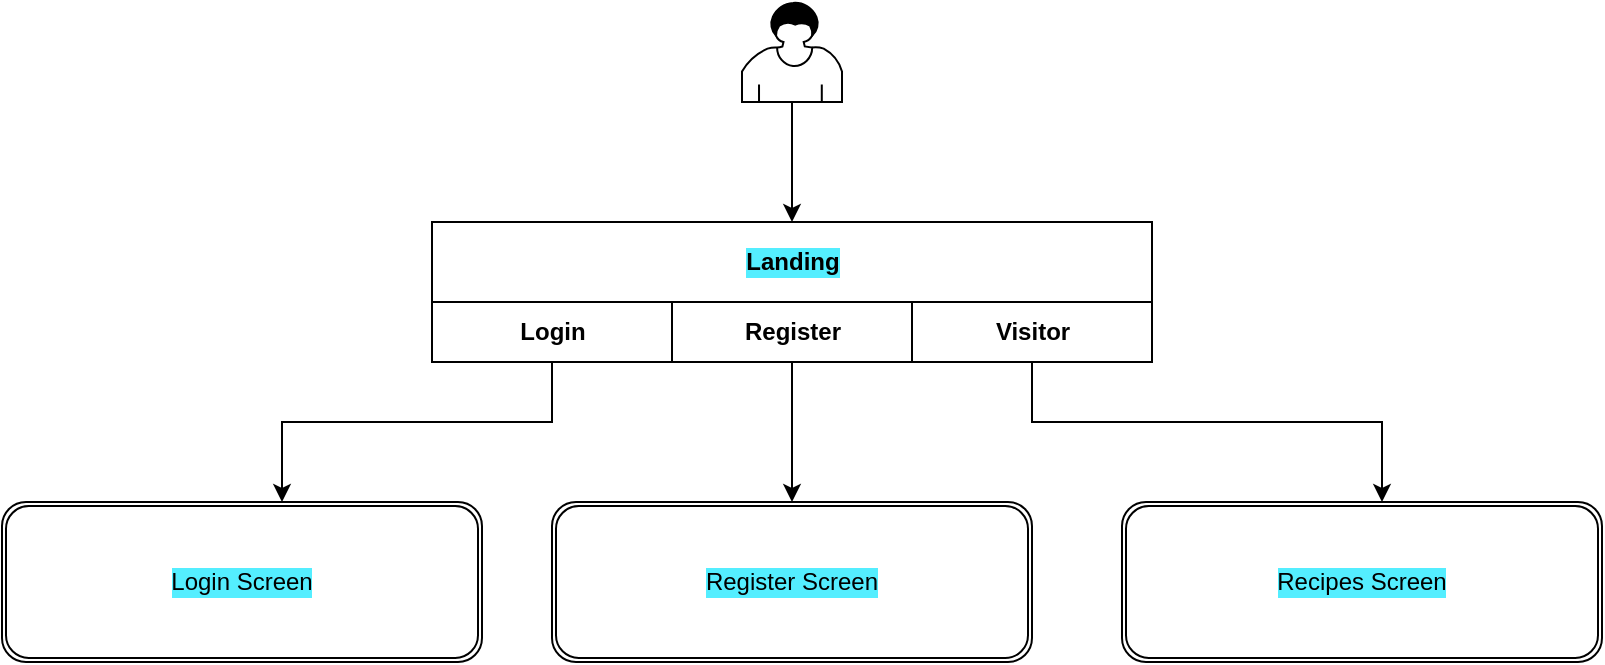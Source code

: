 <mxfile version="13.6.6" type="github">
  <diagram id="USz8J7I-ht4zd4dBjLy9" name="Page-1">
    <mxGraphModel dx="1038" dy="548" grid="1" gridSize="10" guides="1" tooltips="1" connect="1" arrows="1" fold="1" page="1" pageScale="1" pageWidth="827" pageHeight="1169" math="0" shadow="0">
      <root>
        <mxCell id="0" />
        <mxCell id="1" parent="0" />
        <mxCell id="aRtYZ-7rfq8yZjBKaXHR-48" style="edgeStyle=orthogonalEdgeStyle;rounded=0;orthogonalLoop=1;jettySize=auto;html=1;" parent="1" source="aRtYZ-7rfq8yZjBKaXHR-42" target="aRtYZ-7rfq8yZjBKaXHR-43" edge="1">
          <mxGeometry relative="1" as="geometry" />
        </mxCell>
        <mxCell id="aRtYZ-7rfq8yZjBKaXHR-42" value="" style="shape=mxgraph.bpmn.user_task;html=1;outlineConnect=0;labelBackgroundColor=#54EEFF;" parent="1" vertex="1">
          <mxGeometry x="420" y="110" width="50" height="50" as="geometry" />
        </mxCell>
        <mxCell id="aRtYZ-7rfq8yZjBKaXHR-43" value="Landing" style="swimlane;html=1;childLayout=stackLayout;resizeParent=1;resizeParentMax=0;startSize=40;labelBackgroundColor=#54EEFF;" parent="1" vertex="1">
          <mxGeometry x="265" y="220" width="360" height="70" as="geometry" />
        </mxCell>
        <mxCell id="aRtYZ-7rfq8yZjBKaXHR-44" value="Login" style="swimlane;html=1;startSize=30;" parent="aRtYZ-7rfq8yZjBKaXHR-43" vertex="1">
          <mxGeometry y="40" width="120" height="30" as="geometry" />
        </mxCell>
        <mxCell id="aRtYZ-7rfq8yZjBKaXHR-45" value="Register" style="swimlane;html=1;startSize=30;" parent="aRtYZ-7rfq8yZjBKaXHR-43" vertex="1">
          <mxGeometry x="120" y="40" width="120" height="30" as="geometry" />
        </mxCell>
        <mxCell id="aRtYZ-7rfq8yZjBKaXHR-46" value="Visitor" style="swimlane;html=1;startSize=30;" parent="aRtYZ-7rfq8yZjBKaXHR-43" vertex="1">
          <mxGeometry x="240" y="40" width="120" height="30" as="geometry" />
        </mxCell>
        <mxCell id="aRtYZ-7rfq8yZjBKaXHR-51" style="edgeStyle=orthogonalEdgeStyle;rounded=0;orthogonalLoop=1;jettySize=auto;html=1;" parent="1" source="aRtYZ-7rfq8yZjBKaXHR-44" edge="1">
          <mxGeometry relative="1" as="geometry">
            <mxPoint x="190" y="360" as="targetPoint" />
            <Array as="points">
              <mxPoint x="325" y="320" />
              <mxPoint x="190" y="320" />
            </Array>
          </mxGeometry>
        </mxCell>
        <mxCell id="aRtYZ-7rfq8yZjBKaXHR-52" style="edgeStyle=orthogonalEdgeStyle;rounded=0;orthogonalLoop=1;jettySize=auto;html=1;" parent="1" source="aRtYZ-7rfq8yZjBKaXHR-46" edge="1">
          <mxGeometry relative="1" as="geometry">
            <mxPoint x="740" y="360" as="targetPoint" />
            <Array as="points">
              <mxPoint x="565" y="320" />
              <mxPoint x="740" y="320" />
            </Array>
          </mxGeometry>
        </mxCell>
        <mxCell id="aRtYZ-7rfq8yZjBKaXHR-53" style="edgeStyle=orthogonalEdgeStyle;rounded=0;orthogonalLoop=1;jettySize=auto;html=1;" parent="1" source="aRtYZ-7rfq8yZjBKaXHR-45" edge="1">
          <mxGeometry relative="1" as="geometry">
            <mxPoint x="445" y="360" as="targetPoint" />
          </mxGeometry>
        </mxCell>
        <mxCell id="aRtYZ-7rfq8yZjBKaXHR-54" value="Login Screen" style="shape=ext;double=1;rounded=1;whiteSpace=wrap;html=1;labelBackgroundColor=#54EEFF;" parent="1" vertex="1">
          <mxGeometry x="50" y="360" width="240" height="80" as="geometry" />
        </mxCell>
        <mxCell id="aRtYZ-7rfq8yZjBKaXHR-55" value="Register Screen" style="shape=ext;double=1;rounded=1;whiteSpace=wrap;html=1;labelBackgroundColor=#54EEFF;" parent="1" vertex="1">
          <mxGeometry x="325" y="360" width="240" height="80" as="geometry" />
        </mxCell>
        <mxCell id="aRtYZ-7rfq8yZjBKaXHR-56" value="Recipes Screen" style="shape=ext;double=1;rounded=1;whiteSpace=wrap;html=1;labelBackgroundColor=#54EEFF;" parent="1" vertex="1">
          <mxGeometry x="610" y="360" width="240" height="80" as="geometry" />
        </mxCell>
      </root>
    </mxGraphModel>
  </diagram>
</mxfile>
